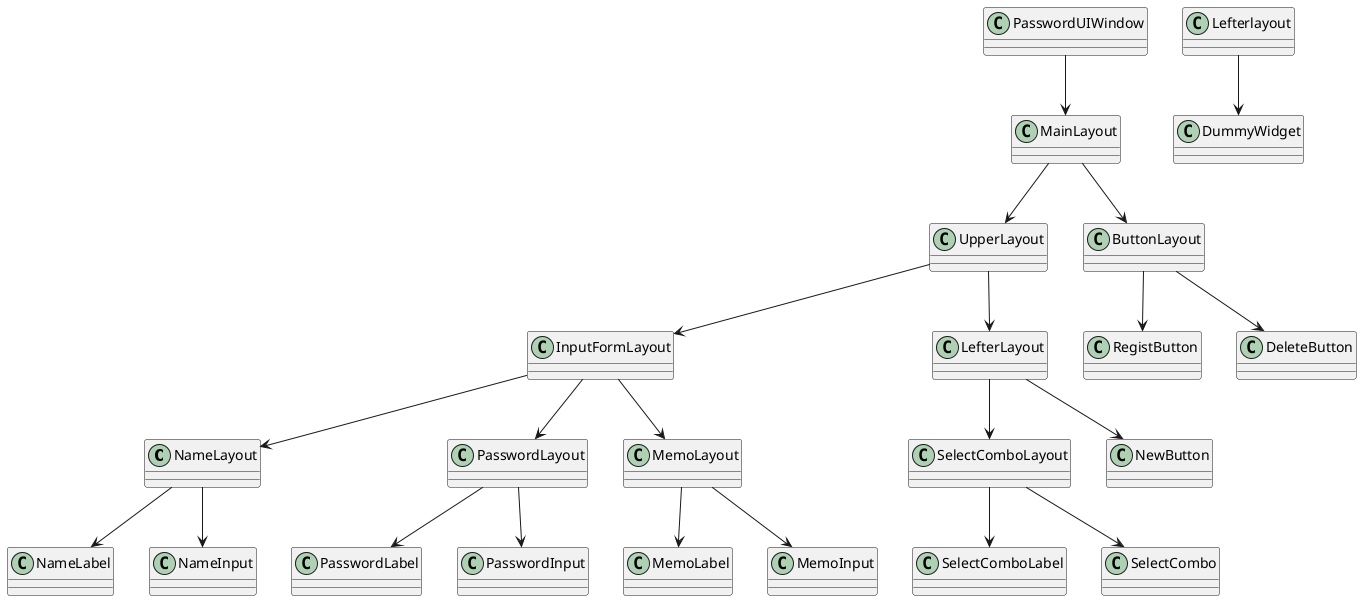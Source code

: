 @startuml password_gui.png

class NameLayout {
	}

NameLayout --> NameLabel
NameLayout --> NameInput
PasswordLayout --> PasswordLabel
PasswordLayout --> PasswordInput
MemoLayout --> MemoLabel
MemoLayout --> MemoInput

InputFormLayout --> NameLayout
InputFormLayout --> PasswordLayout
InputFormLayout --> MemoLayout

SelectComboLayout --> SelectComboLabel
SelectComboLayout --> SelectCombo

LefterLayout --> NewButton
LefterLayout --> SelectComboLayout
Lefterlayout --> DummyWidget

UpperLayout --> LefterLayout
UpperLayout --> InputFormLayout

ButtonLayout --> RegistButton
ButtonLayout --> DeleteButton

MainLayout --> UpperLayout
MainLayout --> ButtonLayout

PasswordUIWindow --> MainLayout
@enduml
